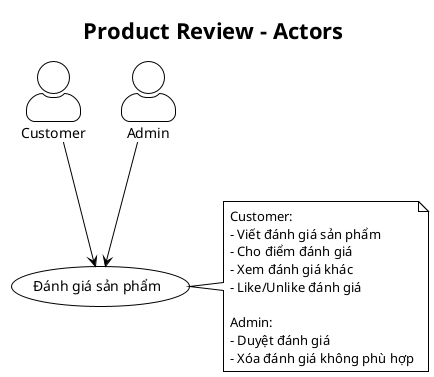 @startuml Product Review Actor
!theme plain
skinparam backgroundColor white
skinparam actorStyle awesome

title Product Review - Actors

actor "Customer" as Customer
actor "Admin" as Admin
usecase "Đánh giá sản phẩm" as UC_Review

Customer --> UC_Review
Admin --> UC_Review

note right of UC_Review
  Customer:
  - Viết đánh giá sản phẩm
  - Cho điểm đánh giá
  - Xem đánh giá khác
  - Like/Unlike đánh giá

  Admin:
  - Duyệt đánh giá
  - Xóa đánh giá không phù hợp
end note

@enduml
